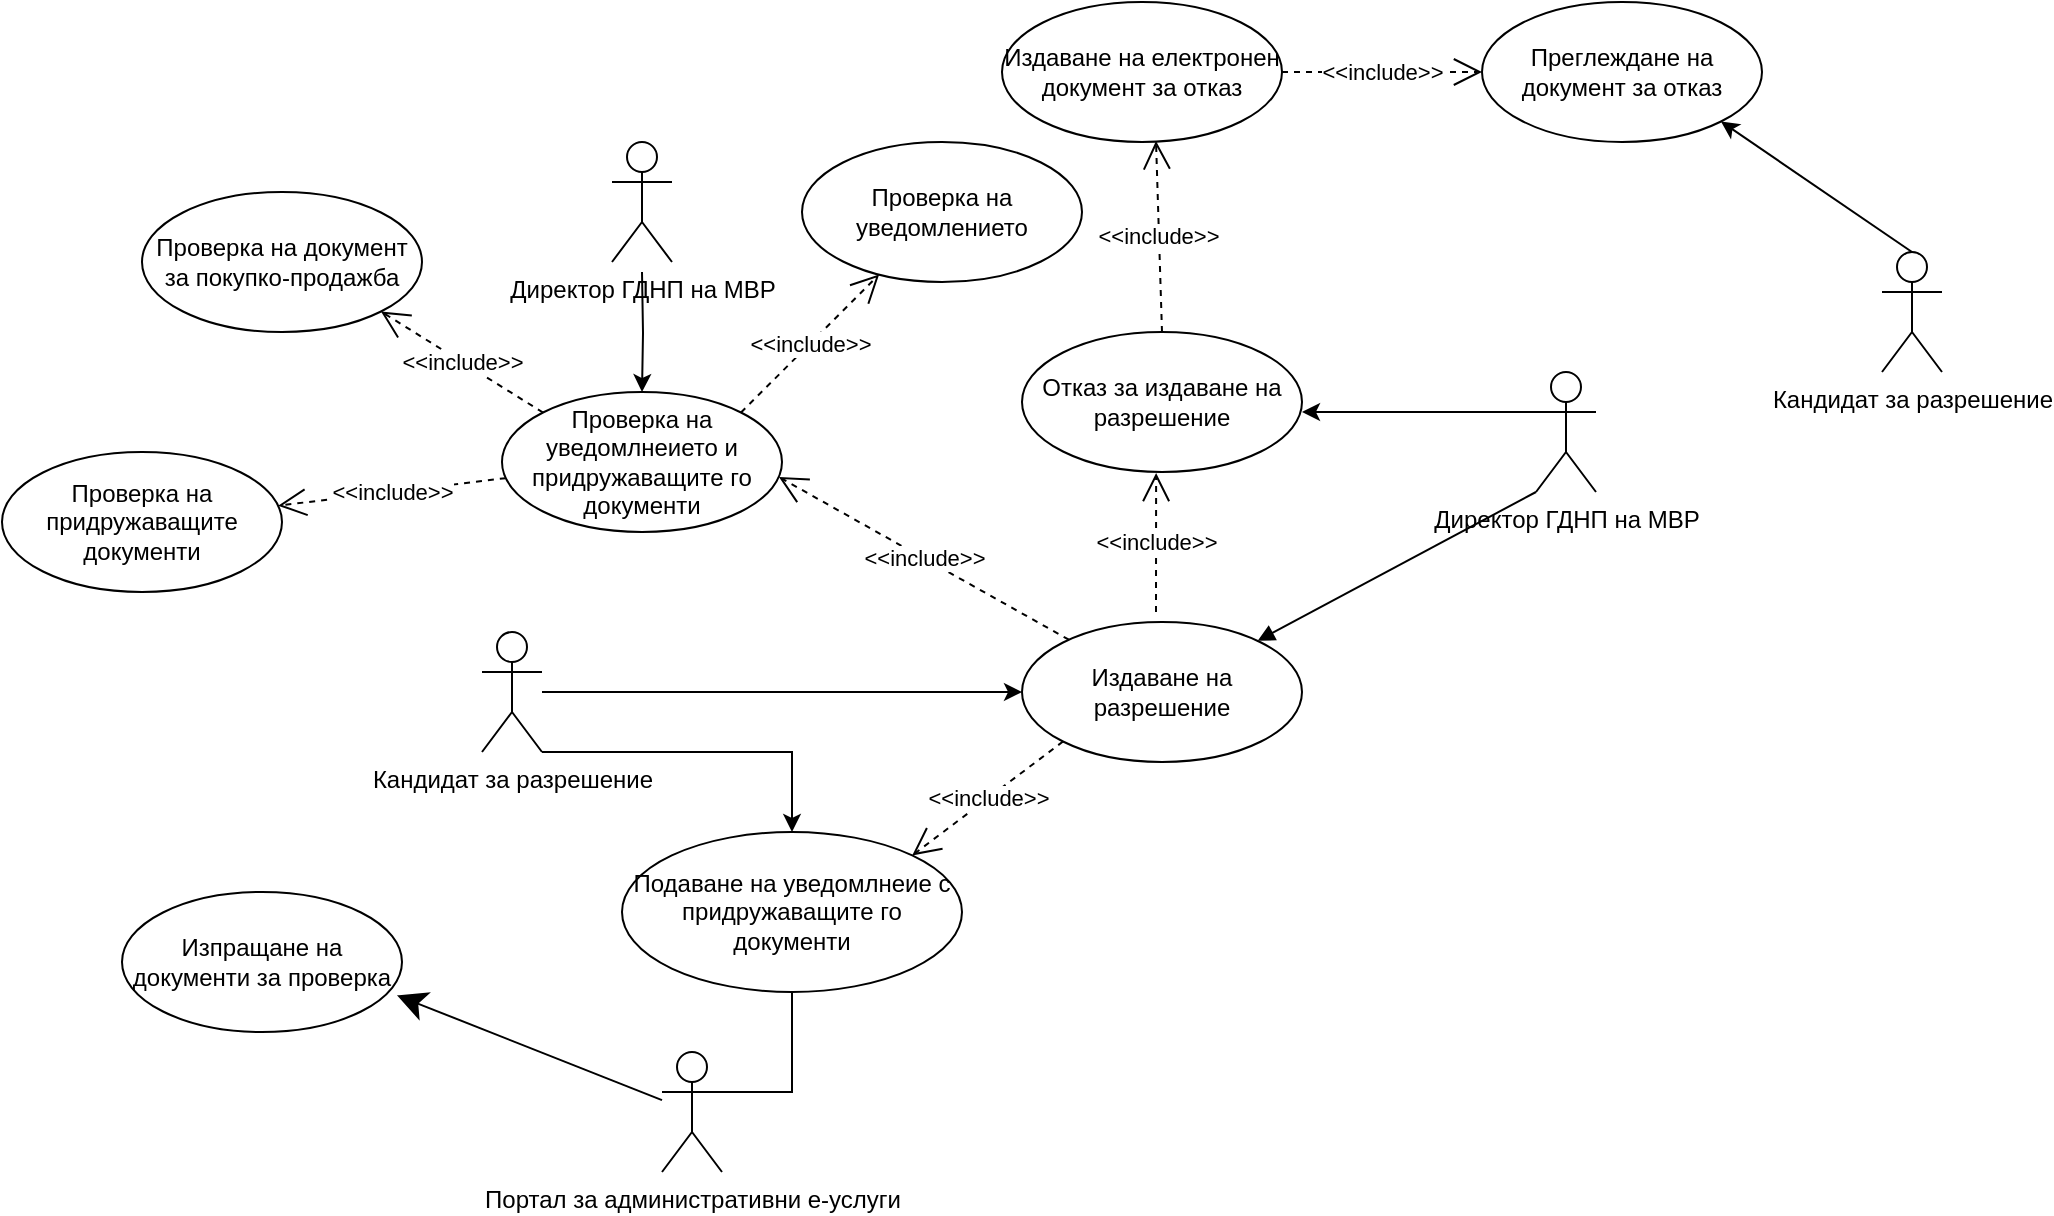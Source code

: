 <mxfile>
    <diagram id="pwNME2oVtDn4ZTlJAKbv" name="Page-1">
        <mxGraphModel dx="519" dy="1343" grid="1" gridSize="10" guides="1" tooltips="1" connect="1" arrows="1" fold="1" page="1" pageScale="1" pageWidth="850" pageHeight="1100" math="0" shadow="0">
            <root>
                <mxCell id="0"/>
                <mxCell id="1" parent="0"/>
                <mxCell id="2" style="edgeStyle=orthogonalEdgeStyle;rounded=0;orthogonalLoop=1;jettySize=auto;html=1;entryX=0;entryY=0.5;entryDx=0;entryDy=0;" edge="1" parent="1" source="4" target="8">
                    <mxGeometry relative="1" as="geometry"/>
                </mxCell>
                <mxCell id="3" style="edgeStyle=orthogonalEdgeStyle;rounded=0;orthogonalLoop=1;jettySize=auto;html=1;entryX=0.5;entryY=0;entryDx=0;entryDy=0;exitX=1;exitY=1;exitDx=0;exitDy=0;exitPerimeter=0;" edge="1" parent="1" source="4" target="21">
                    <mxGeometry relative="1" as="geometry">
                        <Array as="points">
                            <mxPoint x="425" y="220"/>
                        </Array>
                    </mxGeometry>
                </mxCell>
                <mxCell id="4" value="Кандидат за разрешение" style="shape=umlActor;verticalLabelPosition=bottom;verticalAlign=top;html=1;" vertex="1" parent="1">
                    <mxGeometry x="270" y="160" width="30" height="60" as="geometry"/>
                </mxCell>
                <mxCell id="8" value="Издаване на разрешение" style="ellipse;whiteSpace=wrap;html=1;" vertex="1" parent="1">
                    <mxGeometry x="540" y="155" width="140" height="70" as="geometry"/>
                </mxCell>
                <mxCell id="9" style="edgeStyle=orthogonalEdgeStyle;rounded=0;orthogonalLoop=1;jettySize=auto;html=1;entryX=1;entryY=0.571;entryDx=0;entryDy=0;entryPerimeter=0;exitX=0;exitY=0.333;exitDx=0;exitDy=0;exitPerimeter=0;" edge="1" parent="1" source="10" target="18">
                    <mxGeometry relative="1" as="geometry">
                        <Array as="points">
                            <mxPoint x="797" y="50"/>
                        </Array>
                    </mxGeometry>
                </mxCell>
                <mxCell id="10" value="Директор ГДНП на МВР" style="shape=umlActor;verticalLabelPosition=bottom;verticalAlign=top;html=1;" vertex="1" parent="1">
                    <mxGeometry x="797" y="30" width="30" height="60" as="geometry"/>
                </mxCell>
                <mxCell id="17" value="" style="endArrow=none;html=1;rounded=0;entryX=0;entryY=1;entryDx=0;entryDy=0;entryPerimeter=0;endFill=0;startArrow=block;startFill=1;" edge="1" parent="1" source="8" target="10">
                    <mxGeometry width="50" height="50" relative="1" as="geometry">
                        <mxPoint x="770" y="120" as="sourcePoint"/>
                        <mxPoint x="820" y="70" as="targetPoint"/>
                    </mxGeometry>
                </mxCell>
                <mxCell id="18" value="Отказ за издаване на разрешение" style="ellipse;whiteSpace=wrap;html=1;" vertex="1" parent="1">
                    <mxGeometry x="540" y="10" width="140" height="70" as="geometry"/>
                </mxCell>
                <mxCell id="19" value="&amp;lt;&amp;lt;include&amp;gt;&amp;gt;" style="endArrow=open;endSize=12;dashed=1;html=1;entryX=0.479;entryY=1.007;entryDx=0;entryDy=0;entryPerimeter=0;" edge="1" parent="1" target="18">
                    <mxGeometry width="160" relative="1" as="geometry">
                        <mxPoint x="607" y="150" as="sourcePoint"/>
                        <mxPoint x="580" y="100" as="targetPoint"/>
                    </mxGeometry>
                </mxCell>
                <mxCell id="20" style="edgeStyle=orthogonalEdgeStyle;rounded=0;orthogonalLoop=1;jettySize=auto;html=1;entryX=1;entryY=0.333;entryDx=0;entryDy=0;entryPerimeter=0;endArrow=none;endFill=0;" edge="1" parent="1" source="21" target="27">
                    <mxGeometry relative="1" as="geometry"/>
                </mxCell>
                <mxCell id="21" value="Подаване на уведомлнеие с придружаващите го документи" style="ellipse;whiteSpace=wrap;html=1;" vertex="1" parent="1">
                    <mxGeometry x="340" y="260" width="170" height="80" as="geometry"/>
                </mxCell>
                <mxCell id="22" value="&amp;lt;&amp;lt;include&amp;gt;&amp;gt;" style="endArrow=open;endSize=12;dashed=1;html=1;entryX=1;entryY=0;entryDx=0;entryDy=0;exitX=0;exitY=1;exitDx=0;exitDy=0;" edge="1" parent="1" source="8" target="21">
                    <mxGeometry width="160" relative="1" as="geometry">
                        <mxPoint x="470" y="90" as="sourcePoint"/>
                        <mxPoint x="630" y="90" as="targetPoint"/>
                    </mxGeometry>
                </mxCell>
                <mxCell id="23" value="Проверка на уведомлнеието и придружаващите го документи" style="ellipse;whiteSpace=wrap;html=1;" vertex="1" parent="1">
                    <mxGeometry x="280" y="40" width="140" height="70" as="geometry"/>
                </mxCell>
                <mxCell id="24" value="&amp;lt;&amp;lt;include&amp;gt;&amp;gt;" style="endArrow=open;endSize=12;dashed=1;html=1;entryX=0.989;entryY=0.607;entryDx=0;entryDy=0;entryPerimeter=0;" edge="1" parent="1" source="8" target="23">
                    <mxGeometry width="160" relative="1" as="geometry">
                        <mxPoint x="380" y="130" as="sourcePoint"/>
                        <mxPoint x="540" y="130" as="targetPoint"/>
                    </mxGeometry>
                </mxCell>
                <mxCell id="25" style="edgeStyle=orthogonalEdgeStyle;rounded=0;orthogonalLoop=1;jettySize=auto;html=1;entryX=0.5;entryY=0;entryDx=0;entryDy=0;" edge="1" parent="1" target="23">
                    <mxGeometry relative="1" as="geometry">
                        <mxPoint x="350.0" y="-20.0" as="sourcePoint"/>
                    </mxGeometry>
                </mxCell>
                <mxCell id="27" value="Портал за административни е-услуги" style="shape=umlActor;verticalLabelPosition=bottom;verticalAlign=top;html=1;outlineConnect=0;" vertex="1" parent="1">
                    <mxGeometry x="360" y="370" width="30" height="60" as="geometry"/>
                </mxCell>
                <mxCell id="28" value="Проверка на уведомлението" style="ellipse;whiteSpace=wrap;html=1;" vertex="1" parent="1">
                    <mxGeometry x="430" y="-85" width="140" height="70" as="geometry"/>
                </mxCell>
                <mxCell id="29" value="&amp;lt;&amp;lt;include&amp;gt;&amp;gt;" style="endArrow=open;endSize=12;dashed=1;html=1;exitX=1;exitY=0;exitDx=0;exitDy=0;" edge="1" parent="1" source="23" target="28">
                    <mxGeometry width="160" relative="1" as="geometry">
                        <mxPoint x="390" y="50" as="sourcePoint"/>
                        <mxPoint x="550" y="50" as="targetPoint"/>
                    </mxGeometry>
                </mxCell>
                <mxCell id="30" value="Проверка на документ за покупко-продажба" style="ellipse;whiteSpace=wrap;html=1;" vertex="1" parent="1">
                    <mxGeometry x="100" y="-60" width="140" height="70" as="geometry"/>
                </mxCell>
                <mxCell id="31" value="&amp;lt;&amp;lt;include&amp;gt;&amp;gt;" style="endArrow=open;endSize=12;dashed=1;html=1;exitX=0;exitY=0;exitDx=0;exitDy=0;entryX=1;entryY=1;entryDx=0;entryDy=0;" edge="1" parent="1" source="23" target="30">
                    <mxGeometry width="160" relative="1" as="geometry">
                        <mxPoint x="70" y="60" as="sourcePoint"/>
                        <mxPoint x="230" y="60" as="targetPoint"/>
                    </mxGeometry>
                </mxCell>
                <mxCell id="32" value="Проверка на придружаващите документи" style="ellipse;whiteSpace=wrap;html=1;" vertex="1" parent="1">
                    <mxGeometry x="30" y="70" width="140" height="70" as="geometry"/>
                </mxCell>
                <mxCell id="33" value="&amp;lt;&amp;lt;include&amp;gt;&amp;gt;" style="endArrow=open;endSize=12;dashed=1;html=1;" edge="1" parent="1" source="23" target="32">
                    <mxGeometry width="160" relative="1" as="geometry">
                        <mxPoint x="50" y="160" as="sourcePoint"/>
                        <mxPoint x="210" y="160" as="targetPoint"/>
                    </mxGeometry>
                </mxCell>
                <mxCell id="41" value="Издаване на електронен документ за отказ" style="ellipse;whiteSpace=wrap;html=1;" vertex="1" parent="1">
                    <mxGeometry x="530" y="-155" width="140" height="70" as="geometry"/>
                </mxCell>
                <mxCell id="43" value="&amp;lt;&amp;lt;include&amp;gt;&amp;gt;" style="endArrow=open;endSize=12;dashed=1;html=1;exitX=0.5;exitY=0;exitDx=0;exitDy=0;entryX=0.55;entryY=0.993;entryDx=0;entryDy=0;entryPerimeter=0;" edge="1" parent="1" source="18" target="41">
                    <mxGeometry width="160" relative="1" as="geometry">
                        <mxPoint x="640" y="-30" as="sourcePoint"/>
                        <mxPoint x="800" y="-30" as="targetPoint"/>
                    </mxGeometry>
                </mxCell>
                <mxCell id="46" value="Директор ГДНП на МВР" style="shape=umlActor;verticalLabelPosition=bottom;verticalAlign=top;html=1;" vertex="1" parent="1">
                    <mxGeometry x="335" y="-85" width="30" height="60" as="geometry"/>
                </mxCell>
                <mxCell id="49" value="Изпращане на документи за проверка" style="ellipse;whiteSpace=wrap;html=1;" vertex="1" parent="1">
                    <mxGeometry x="90" y="290" width="140" height="70" as="geometry"/>
                </mxCell>
                <mxCell id="51" value="" style="edgeStyle=none;html=1;endArrow=classic;endFill=1;endSize=12;verticalAlign=bottom;entryX=0.982;entryY=0.738;entryDx=0;entryDy=0;entryPerimeter=0;" edge="1" parent="1" source="27" target="49">
                    <mxGeometry width="160" relative="1" as="geometry">
                        <mxPoint x="100" y="400" as="sourcePoint"/>
                        <mxPoint x="260" y="400" as="targetPoint"/>
                    </mxGeometry>
                </mxCell>
                <mxCell id="52" value="&amp;lt;&amp;lt;include&amp;gt;&amp;gt;" style="endArrow=open;endSize=12;dashed=1;html=1;exitX=1;exitY=0.5;exitDx=0;exitDy=0;" edge="1" parent="1" source="41">
                    <mxGeometry width="160" relative="1" as="geometry">
                        <mxPoint x="763.0" y="-85.0" as="sourcePoint"/>
                        <mxPoint x="770" y="-120" as="targetPoint"/>
                    </mxGeometry>
                </mxCell>
                <mxCell id="53" value="Преглеждане на документ за отказ" style="ellipse;whiteSpace=wrap;html=1;" vertex="1" parent="1">
                    <mxGeometry x="770" y="-155" width="140" height="70" as="geometry"/>
                </mxCell>
                <mxCell id="54" value="Кандидат за разрешение" style="shape=umlActor;verticalLabelPosition=bottom;verticalAlign=top;html=1;" vertex="1" parent="1">
                    <mxGeometry x="970" y="-30" width="30" height="60" as="geometry"/>
                </mxCell>
                <mxCell id="55" style="rounded=0;orthogonalLoop=1;jettySize=auto;html=1;entryX=1;entryY=1;entryDx=0;entryDy=0;exitX=0.5;exitY=0;exitDx=0;exitDy=0;exitPerimeter=0;" edge="1" parent="1" source="54" target="53">
                    <mxGeometry relative="1" as="geometry">
                        <mxPoint x="980" y="-26.82" as="sourcePoint"/>
                        <mxPoint x="1220" y="-26.82" as="targetPoint"/>
                    </mxGeometry>
                </mxCell>
            </root>
        </mxGraphModel>
    </diagram>
</mxfile>